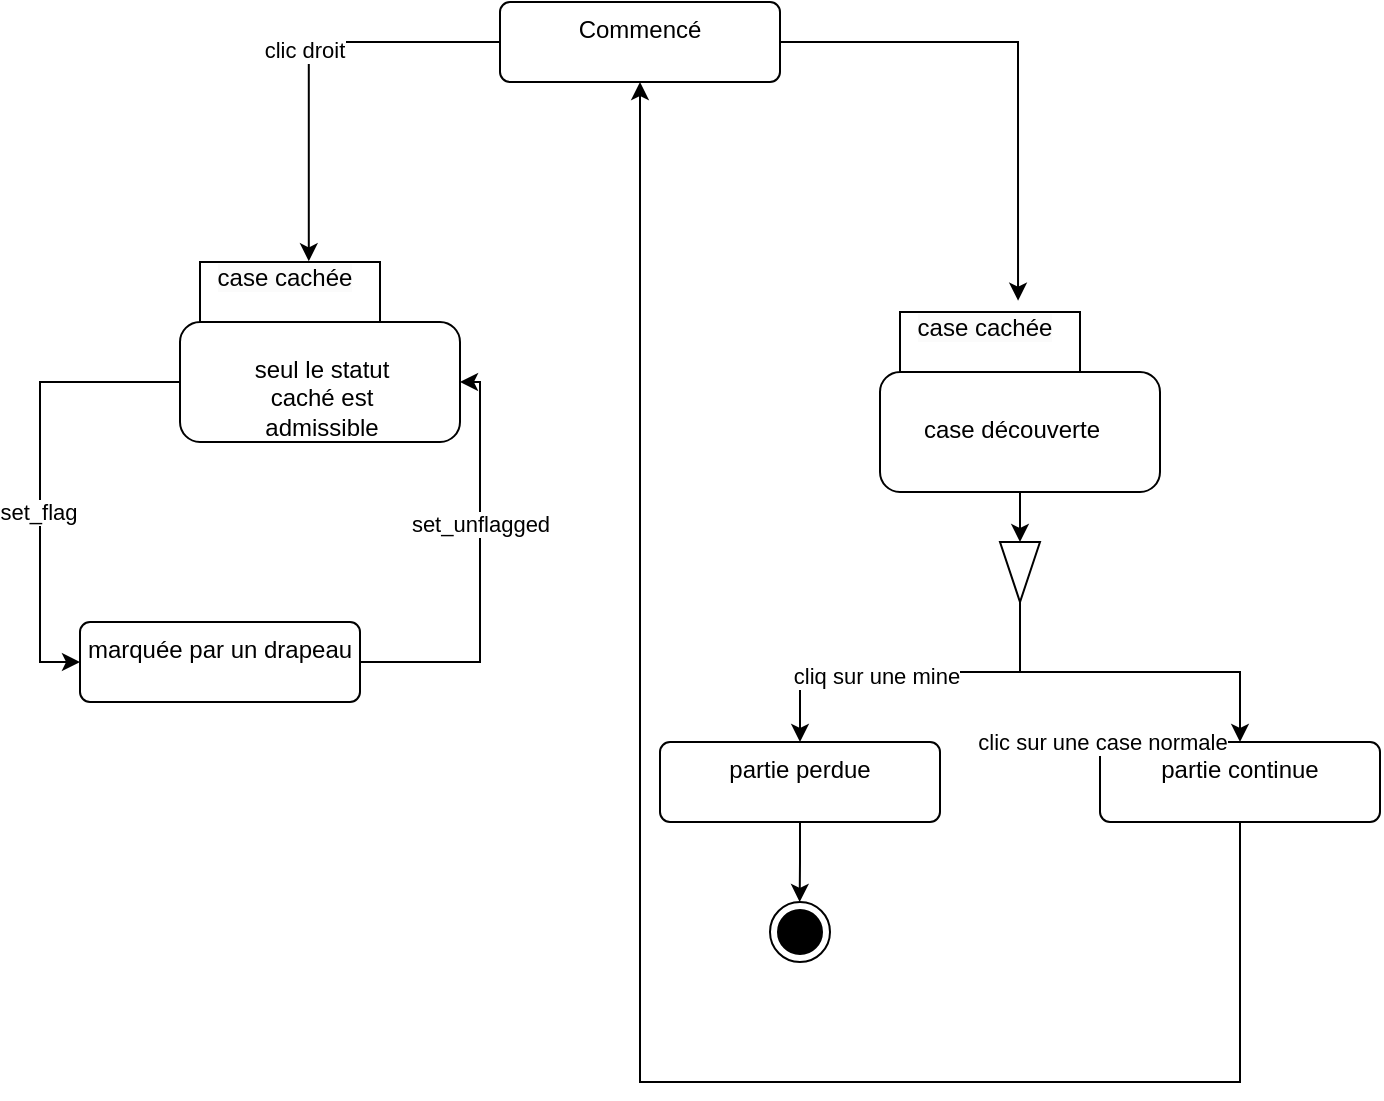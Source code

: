 <mxfile version="24.8.3">
  <diagram id="R2lEEEUBdFMjLlhIrx00" name="Page-1">
    <mxGraphModel dx="716" dy="704" grid="1" gridSize="10" guides="1" tooltips="1" connect="1" arrows="1" fold="1" page="1" pageScale="1" pageWidth="850" pageHeight="1100" math="0" shadow="0" extFonts="Permanent Marker^https://fonts.googleapis.com/css?family=Permanent+Marker">
      <root>
        <mxCell id="0" />
        <mxCell id="1" parent="0" />
        <mxCell id="YlAMJi-gdCCwd9eOHqb1-10" style="edgeStyle=orthogonalEdgeStyle;rounded=0;orthogonalLoop=1;jettySize=auto;html=1;entryX=0.46;entryY=-0.004;entryDx=0;entryDy=0;entryPerimeter=0;" edge="1" parent="1" source="YlAMJi-gdCCwd9eOHqb1-9" target="YlAMJi-gdCCwd9eOHqb1-14">
          <mxGeometry relative="1" as="geometry">
            <mxPoint x="280" y="150" as="targetPoint" />
          </mxGeometry>
        </mxCell>
        <mxCell id="YlAMJi-gdCCwd9eOHqb1-11" value="clic droit" style="edgeLabel;html=1;align=center;verticalAlign=middle;resizable=0;points=[];" vertex="1" connectable="0" parent="YlAMJi-gdCCwd9eOHqb1-10">
          <mxGeometry x="-0.031" y="-3" relative="1" as="geometry">
            <mxPoint as="offset" />
          </mxGeometry>
        </mxCell>
        <mxCell id="YlAMJi-gdCCwd9eOHqb1-9" value="Commencé" style="html=1;align=center;verticalAlign=top;rounded=1;absoluteArcSize=1;arcSize=10;dashed=0;whiteSpace=wrap;" vertex="1" parent="1">
          <mxGeometry x="380" y="60" width="140" height="40" as="geometry" />
        </mxCell>
        <mxCell id="YlAMJi-gdCCwd9eOHqb1-17" style="edgeStyle=orthogonalEdgeStyle;rounded=0;orthogonalLoop=1;jettySize=auto;html=1;exitX=0;exitY=0;exitDx=0;exitDy=60;exitPerimeter=0;entryX=0;entryY=0.5;entryDx=0;entryDy=0;" edge="1" parent="1" source="YlAMJi-gdCCwd9eOHqb1-14" target="YlAMJi-gdCCwd9eOHqb1-15">
          <mxGeometry relative="1" as="geometry" />
        </mxCell>
        <mxCell id="YlAMJi-gdCCwd9eOHqb1-19" value="set_flag" style="edgeLabel;html=1;align=center;verticalAlign=middle;resizable=0;points=[];" vertex="1" connectable="0" parent="YlAMJi-gdCCwd9eOHqb1-17">
          <mxGeometry x="0.174" y="-1" relative="1" as="geometry">
            <mxPoint as="offset" />
          </mxGeometry>
        </mxCell>
        <mxCell id="YlAMJi-gdCCwd9eOHqb1-14" value="&#xa;&lt;span style=&quot;color: rgb(0, 0, 0); font-family: Helvetica; font-size: 12px; font-style: normal; font-variant-ligatures: normal; font-variant-caps: normal; font-weight: 400; letter-spacing: normal; orphans: 2; text-align: center; text-indent: 0px; text-transform: none; widows: 2; word-spacing: 0px; -webkit-text-stroke-width: 0px; white-space: normal; background-color: rgb(251, 251, 251); text-decoration-thickness: initial; text-decoration-style: initial; text-decoration-color: initial; display: inline !important; float: none;&quot;&gt;case cachée&lt;/span&gt;&#xa;&#xa;" style="shape=folder;align=center;verticalAlign=middle;fontStyle=0;tabWidth=100;tabHeight=30;tabPosition=left;html=1;boundedLbl=1;labelInHeader=1;rounded=1;absoluteArcSize=1;arcSize=10;whiteSpace=wrap;" vertex="1" parent="1">
          <mxGeometry x="220" y="190" width="140" height="90" as="geometry" />
        </mxCell>
        <mxCell id="YlAMJi-gdCCwd9eOHqb1-15" value="marquée par un drapeau" style="html=1;align=center;verticalAlign=top;rounded=1;absoluteArcSize=1;arcSize=10;dashed=0;whiteSpace=wrap;" vertex="1" parent="1">
          <mxGeometry x="170" y="370" width="140" height="40" as="geometry" />
        </mxCell>
        <mxCell id="YlAMJi-gdCCwd9eOHqb1-16" style="edgeStyle=orthogonalEdgeStyle;rounded=0;orthogonalLoop=1;jettySize=auto;html=1;exitX=1;exitY=0.5;exitDx=0;exitDy=0;entryX=0;entryY=0;entryDx=140;entryDy=60;entryPerimeter=0;" edge="1" parent="1" source="YlAMJi-gdCCwd9eOHqb1-15" target="YlAMJi-gdCCwd9eOHqb1-14">
          <mxGeometry relative="1" as="geometry">
            <Array as="points">
              <mxPoint x="370" y="390" />
              <mxPoint x="370" y="250" />
            </Array>
          </mxGeometry>
        </mxCell>
        <mxCell id="YlAMJi-gdCCwd9eOHqb1-20" value="set_unflagged" style="edgeLabel;html=1;align=center;verticalAlign=middle;resizable=0;points=[];" vertex="1" connectable="0" parent="YlAMJi-gdCCwd9eOHqb1-16">
          <mxGeometry x="0.235" relative="1" as="geometry">
            <mxPoint as="offset" />
          </mxGeometry>
        </mxCell>
        <mxCell id="YlAMJi-gdCCwd9eOHqb1-18" value="&lt;div style=&quot;text-align: center;&quot;&gt;&lt;span style=&quot;background-color: initial;&quot;&gt;seul le statut caché est admissible&lt;/span&gt;&lt;/div&gt;" style="text;whiteSpace=wrap;html=1;" vertex="1" parent="1">
          <mxGeometry x="240" y="230" width="100" height="40" as="geometry" />
        </mxCell>
        <mxCell id="YlAMJi-gdCCwd9eOHqb1-29" style="edgeStyle=orthogonalEdgeStyle;rounded=0;orthogonalLoop=1;jettySize=auto;html=1;exitX=0.5;exitY=1;exitDx=0;exitDy=0;exitPerimeter=0;entryX=0;entryY=0.5;entryDx=0;entryDy=0;" edge="1" parent="1" source="YlAMJi-gdCCwd9eOHqb1-21" target="YlAMJi-gdCCwd9eOHqb1-26">
          <mxGeometry relative="1" as="geometry" />
        </mxCell>
        <mxCell id="YlAMJi-gdCCwd9eOHqb1-21" value="&#xa;&lt;span style=&quot;color: rgb(0, 0, 0); font-family: Helvetica; font-size: 12px; font-style: normal; font-variant-ligatures: normal; font-variant-caps: normal; font-weight: 400; letter-spacing: normal; orphans: 2; text-align: center; text-indent: 0px; text-transform: none; widows: 2; word-spacing: 0px; -webkit-text-stroke-width: 0px; white-space: normal; background-color: rgb(251, 251, 251); text-decoration-thickness: initial; text-decoration-style: initial; text-decoration-color: initial; display: inline !important; float: none;&quot;&gt;case cachée&lt;/span&gt;&#xa;&#xa;" style="shape=folder;align=center;verticalAlign=middle;fontStyle=0;tabWidth=100;tabHeight=30;tabPosition=left;html=1;boundedLbl=1;labelInHeader=1;rounded=1;absoluteArcSize=1;arcSize=10;whiteSpace=wrap;" vertex="1" parent="1">
          <mxGeometry x="570" y="215" width="140" height="90" as="geometry" />
        </mxCell>
        <mxCell id="YlAMJi-gdCCwd9eOHqb1-22" value="&lt;div style=&quot;text-align: center;&quot;&gt;&lt;span style=&quot;background-color: initial;&quot;&gt;case découverte&lt;/span&gt;&lt;/div&gt;" style="text;whiteSpace=wrap;html=1;" vertex="1" parent="1">
          <mxGeometry x="590" y="260" width="100" height="40" as="geometry" />
        </mxCell>
        <mxCell id="YlAMJi-gdCCwd9eOHqb1-23" style="edgeStyle=orthogonalEdgeStyle;rounded=0;orthogonalLoop=1;jettySize=auto;html=1;exitX=1;exitY=0.5;exitDx=0;exitDy=0;entryX=0.493;entryY=-0.063;entryDx=0;entryDy=0;entryPerimeter=0;" edge="1" parent="1" source="YlAMJi-gdCCwd9eOHqb1-9" target="YlAMJi-gdCCwd9eOHqb1-21">
          <mxGeometry relative="1" as="geometry" />
        </mxCell>
        <mxCell id="YlAMJi-gdCCwd9eOHqb1-46" style="edgeStyle=orthogonalEdgeStyle;rounded=0;orthogonalLoop=1;jettySize=auto;html=1;exitX=0.5;exitY=1;exitDx=0;exitDy=0;" edge="1" parent="1" source="YlAMJi-gdCCwd9eOHqb1-24">
          <mxGeometry relative="1" as="geometry">
            <mxPoint x="529.842" y="510" as="targetPoint" />
          </mxGeometry>
        </mxCell>
        <mxCell id="YlAMJi-gdCCwd9eOHqb1-24" value="partie perdue" style="html=1;align=center;verticalAlign=top;rounded=1;absoluteArcSize=1;arcSize=10;dashed=0;whiteSpace=wrap;" vertex="1" parent="1">
          <mxGeometry x="460" y="430" width="140" height="40" as="geometry" />
        </mxCell>
        <mxCell id="YlAMJi-gdCCwd9eOHqb1-42" style="edgeStyle=orthogonalEdgeStyle;rounded=0;orthogonalLoop=1;jettySize=auto;html=1;entryX=0.5;entryY=1;entryDx=0;entryDy=0;" edge="1" parent="1" source="YlAMJi-gdCCwd9eOHqb1-25" target="YlAMJi-gdCCwd9eOHqb1-9">
          <mxGeometry relative="1" as="geometry">
            <Array as="points">
              <mxPoint x="750" y="600" />
              <mxPoint x="450" y="600" />
            </Array>
          </mxGeometry>
        </mxCell>
        <mxCell id="YlAMJi-gdCCwd9eOHqb1-25" value="partie continue" style="html=1;align=center;verticalAlign=top;rounded=1;absoluteArcSize=1;arcSize=10;dashed=0;whiteSpace=wrap;" vertex="1" parent="1">
          <mxGeometry x="680" y="430" width="140" height="40" as="geometry" />
        </mxCell>
        <mxCell id="YlAMJi-gdCCwd9eOHqb1-31" style="edgeStyle=orthogonalEdgeStyle;rounded=0;orthogonalLoop=1;jettySize=auto;html=1;exitX=1;exitY=0.5;exitDx=0;exitDy=0;" edge="1" parent="1" source="YlAMJi-gdCCwd9eOHqb1-26" target="YlAMJi-gdCCwd9eOHqb1-24">
          <mxGeometry relative="1" as="geometry" />
        </mxCell>
        <mxCell id="YlAMJi-gdCCwd9eOHqb1-33" value="cliq sur une mine" style="edgeLabel;html=1;align=center;verticalAlign=middle;resizable=0;points=[];" vertex="1" connectable="0" parent="YlAMJi-gdCCwd9eOHqb1-31">
          <mxGeometry x="0.193" y="2" relative="1" as="geometry">
            <mxPoint as="offset" />
          </mxGeometry>
        </mxCell>
        <mxCell id="YlAMJi-gdCCwd9eOHqb1-32" style="edgeStyle=orthogonalEdgeStyle;rounded=0;orthogonalLoop=1;jettySize=auto;html=1;exitX=1;exitY=0.5;exitDx=0;exitDy=0;entryX=0.5;entryY=0;entryDx=0;entryDy=0;" edge="1" parent="1" source="YlAMJi-gdCCwd9eOHqb1-26" target="YlAMJi-gdCCwd9eOHqb1-25">
          <mxGeometry relative="1" as="geometry" />
        </mxCell>
        <mxCell id="YlAMJi-gdCCwd9eOHqb1-34" value="clic sur une case normale" style="edgeLabel;html=1;align=center;verticalAlign=middle;resizable=0;points=[];" vertex="1" connectable="0" parent="YlAMJi-gdCCwd9eOHqb1-32">
          <mxGeometry x="0.23" y="-1" relative="1" as="geometry">
            <mxPoint x="-35" y="34" as="offset" />
          </mxGeometry>
        </mxCell>
        <mxCell id="YlAMJi-gdCCwd9eOHqb1-26" value="" style="triangle;whiteSpace=wrap;html=1;dashed=0;direction=south;" vertex="1" parent="1">
          <mxGeometry x="630" y="330" width="20" height="30" as="geometry" />
        </mxCell>
        <mxCell id="YlAMJi-gdCCwd9eOHqb1-43" value="" style="ellipse;html=1;shape=endState;fillColor=strokeColor;" vertex="1" parent="1">
          <mxGeometry x="515" y="510" width="30" height="30" as="geometry" />
        </mxCell>
      </root>
    </mxGraphModel>
  </diagram>
</mxfile>
